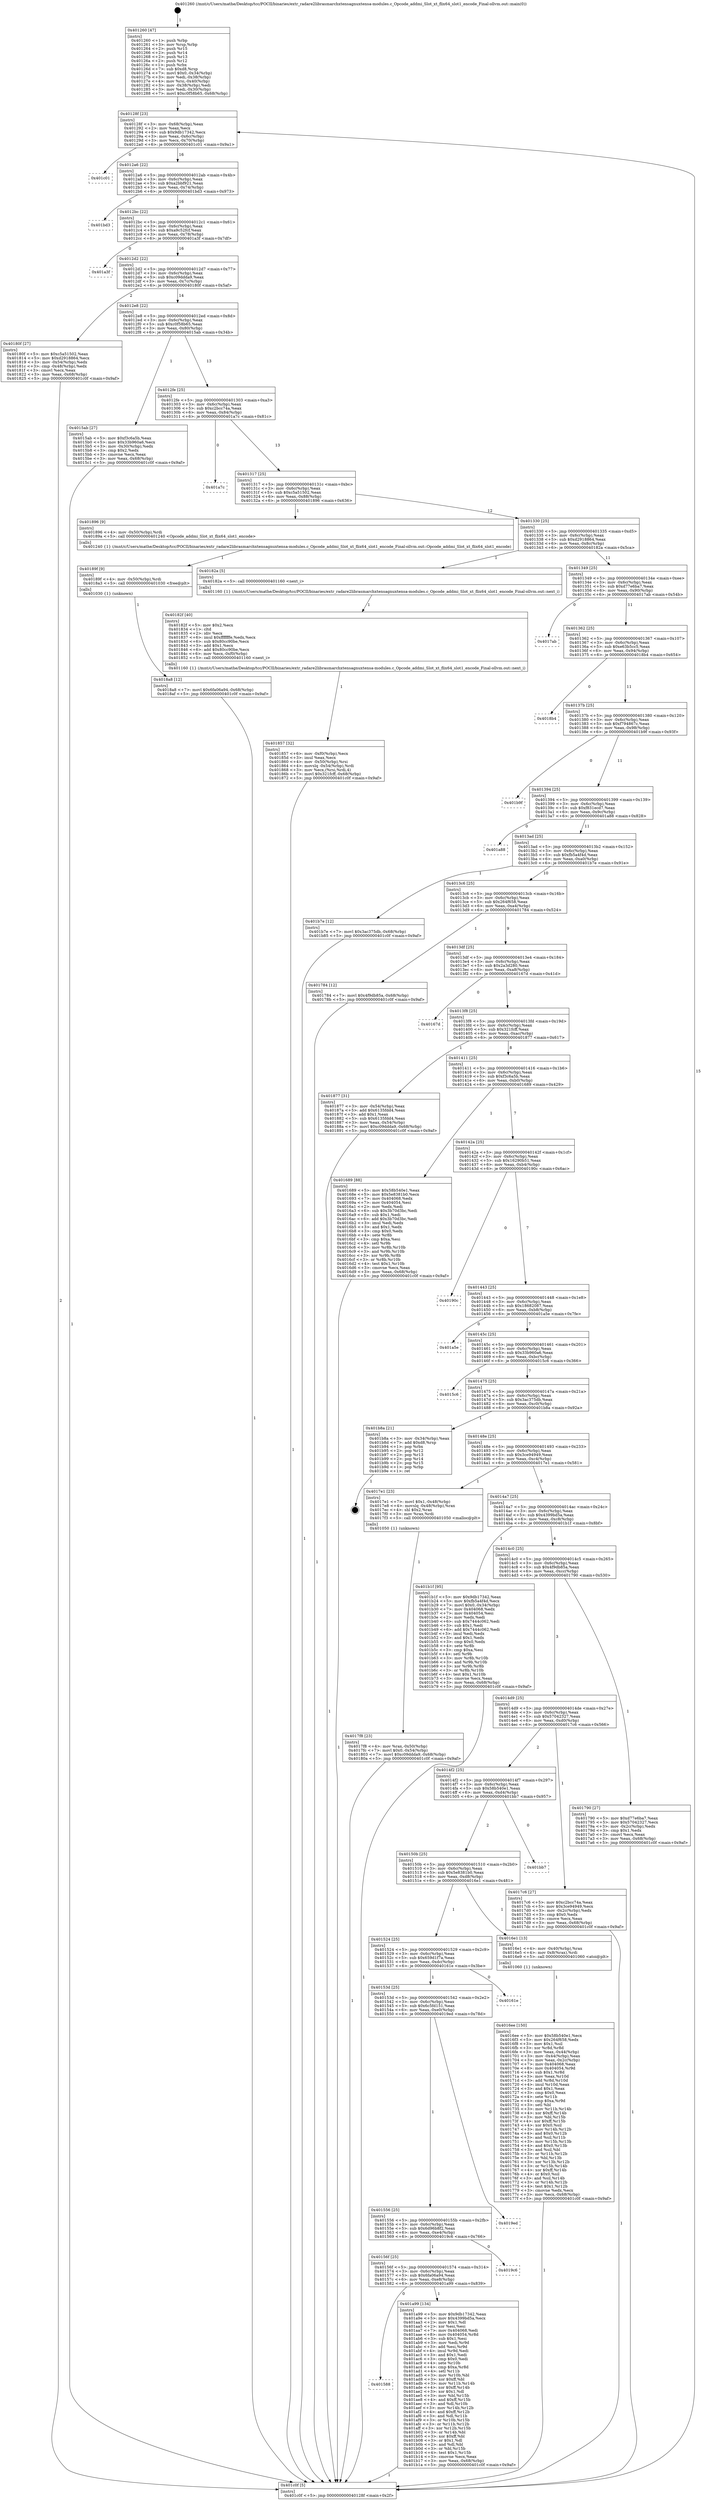 digraph "0x401260" {
  label = "0x401260 (/mnt/c/Users/mathe/Desktop/tcc/POCII/binaries/extr_radare2librasmarchxtensagnuxtensa-modules.c_Opcode_addmi_Slot_xt_flix64_slot1_encode_Final-ollvm.out::main(0))"
  labelloc = "t"
  node[shape=record]

  Entry [label="",width=0.3,height=0.3,shape=circle,fillcolor=black,style=filled]
  "0x40128f" [label="{
     0x40128f [23]\l
     | [instrs]\l
     &nbsp;&nbsp;0x40128f \<+3\>: mov -0x68(%rbp),%eax\l
     &nbsp;&nbsp;0x401292 \<+2\>: mov %eax,%ecx\l
     &nbsp;&nbsp;0x401294 \<+6\>: sub $0x9db17342,%ecx\l
     &nbsp;&nbsp;0x40129a \<+3\>: mov %eax,-0x6c(%rbp)\l
     &nbsp;&nbsp;0x40129d \<+3\>: mov %ecx,-0x70(%rbp)\l
     &nbsp;&nbsp;0x4012a0 \<+6\>: je 0000000000401c01 \<main+0x9a1\>\l
  }"]
  "0x401c01" [label="{
     0x401c01\l
  }", style=dashed]
  "0x4012a6" [label="{
     0x4012a6 [22]\l
     | [instrs]\l
     &nbsp;&nbsp;0x4012a6 \<+5\>: jmp 00000000004012ab \<main+0x4b\>\l
     &nbsp;&nbsp;0x4012ab \<+3\>: mov -0x6c(%rbp),%eax\l
     &nbsp;&nbsp;0x4012ae \<+5\>: sub $0xa2bbf921,%eax\l
     &nbsp;&nbsp;0x4012b3 \<+3\>: mov %eax,-0x74(%rbp)\l
     &nbsp;&nbsp;0x4012b6 \<+6\>: je 0000000000401bd3 \<main+0x973\>\l
  }"]
  Exit [label="",width=0.3,height=0.3,shape=circle,fillcolor=black,style=filled,peripheries=2]
  "0x401bd3" [label="{
     0x401bd3\l
  }", style=dashed]
  "0x4012bc" [label="{
     0x4012bc [22]\l
     | [instrs]\l
     &nbsp;&nbsp;0x4012bc \<+5\>: jmp 00000000004012c1 \<main+0x61\>\l
     &nbsp;&nbsp;0x4012c1 \<+3\>: mov -0x6c(%rbp),%eax\l
     &nbsp;&nbsp;0x4012c4 \<+5\>: sub $0xa9c52fcf,%eax\l
     &nbsp;&nbsp;0x4012c9 \<+3\>: mov %eax,-0x78(%rbp)\l
     &nbsp;&nbsp;0x4012cc \<+6\>: je 0000000000401a3f \<main+0x7df\>\l
  }"]
  "0x401588" [label="{
     0x401588\l
  }", style=dashed]
  "0x401a3f" [label="{
     0x401a3f\l
  }", style=dashed]
  "0x4012d2" [label="{
     0x4012d2 [22]\l
     | [instrs]\l
     &nbsp;&nbsp;0x4012d2 \<+5\>: jmp 00000000004012d7 \<main+0x77\>\l
     &nbsp;&nbsp;0x4012d7 \<+3\>: mov -0x6c(%rbp),%eax\l
     &nbsp;&nbsp;0x4012da \<+5\>: sub $0xc09ddda9,%eax\l
     &nbsp;&nbsp;0x4012df \<+3\>: mov %eax,-0x7c(%rbp)\l
     &nbsp;&nbsp;0x4012e2 \<+6\>: je 000000000040180f \<main+0x5af\>\l
  }"]
  "0x401a99" [label="{
     0x401a99 [134]\l
     | [instrs]\l
     &nbsp;&nbsp;0x401a99 \<+5\>: mov $0x9db17342,%eax\l
     &nbsp;&nbsp;0x401a9e \<+5\>: mov $0x4399bd5a,%ecx\l
     &nbsp;&nbsp;0x401aa3 \<+2\>: mov $0x1,%dl\l
     &nbsp;&nbsp;0x401aa5 \<+2\>: xor %esi,%esi\l
     &nbsp;&nbsp;0x401aa7 \<+7\>: mov 0x404068,%edi\l
     &nbsp;&nbsp;0x401aae \<+8\>: mov 0x404054,%r8d\l
     &nbsp;&nbsp;0x401ab6 \<+3\>: sub $0x1,%esi\l
     &nbsp;&nbsp;0x401ab9 \<+3\>: mov %edi,%r9d\l
     &nbsp;&nbsp;0x401abc \<+3\>: add %esi,%r9d\l
     &nbsp;&nbsp;0x401abf \<+4\>: imul %r9d,%edi\l
     &nbsp;&nbsp;0x401ac3 \<+3\>: and $0x1,%edi\l
     &nbsp;&nbsp;0x401ac6 \<+3\>: cmp $0x0,%edi\l
     &nbsp;&nbsp;0x401ac9 \<+4\>: sete %r10b\l
     &nbsp;&nbsp;0x401acd \<+4\>: cmp $0xa,%r8d\l
     &nbsp;&nbsp;0x401ad1 \<+4\>: setl %r11b\l
     &nbsp;&nbsp;0x401ad5 \<+3\>: mov %r10b,%bl\l
     &nbsp;&nbsp;0x401ad8 \<+3\>: xor $0xff,%bl\l
     &nbsp;&nbsp;0x401adb \<+3\>: mov %r11b,%r14b\l
     &nbsp;&nbsp;0x401ade \<+4\>: xor $0xff,%r14b\l
     &nbsp;&nbsp;0x401ae2 \<+3\>: xor $0x1,%dl\l
     &nbsp;&nbsp;0x401ae5 \<+3\>: mov %bl,%r15b\l
     &nbsp;&nbsp;0x401ae8 \<+4\>: and $0xff,%r15b\l
     &nbsp;&nbsp;0x401aec \<+3\>: and %dl,%r10b\l
     &nbsp;&nbsp;0x401aef \<+3\>: mov %r14b,%r12b\l
     &nbsp;&nbsp;0x401af2 \<+4\>: and $0xff,%r12b\l
     &nbsp;&nbsp;0x401af6 \<+3\>: and %dl,%r11b\l
     &nbsp;&nbsp;0x401af9 \<+3\>: or %r10b,%r15b\l
     &nbsp;&nbsp;0x401afc \<+3\>: or %r11b,%r12b\l
     &nbsp;&nbsp;0x401aff \<+3\>: xor %r12b,%r15b\l
     &nbsp;&nbsp;0x401b02 \<+3\>: or %r14b,%bl\l
     &nbsp;&nbsp;0x401b05 \<+3\>: xor $0xff,%bl\l
     &nbsp;&nbsp;0x401b08 \<+3\>: or $0x1,%dl\l
     &nbsp;&nbsp;0x401b0b \<+2\>: and %dl,%bl\l
     &nbsp;&nbsp;0x401b0d \<+3\>: or %bl,%r15b\l
     &nbsp;&nbsp;0x401b10 \<+4\>: test $0x1,%r15b\l
     &nbsp;&nbsp;0x401b14 \<+3\>: cmovne %ecx,%eax\l
     &nbsp;&nbsp;0x401b17 \<+3\>: mov %eax,-0x68(%rbp)\l
     &nbsp;&nbsp;0x401b1a \<+5\>: jmp 0000000000401c0f \<main+0x9af\>\l
  }"]
  "0x40180f" [label="{
     0x40180f [27]\l
     | [instrs]\l
     &nbsp;&nbsp;0x40180f \<+5\>: mov $0xc5a51502,%eax\l
     &nbsp;&nbsp;0x401814 \<+5\>: mov $0xd2918864,%ecx\l
     &nbsp;&nbsp;0x401819 \<+3\>: mov -0x54(%rbp),%edx\l
     &nbsp;&nbsp;0x40181c \<+3\>: cmp -0x48(%rbp),%edx\l
     &nbsp;&nbsp;0x40181f \<+3\>: cmovl %ecx,%eax\l
     &nbsp;&nbsp;0x401822 \<+3\>: mov %eax,-0x68(%rbp)\l
     &nbsp;&nbsp;0x401825 \<+5\>: jmp 0000000000401c0f \<main+0x9af\>\l
  }"]
  "0x4012e8" [label="{
     0x4012e8 [22]\l
     | [instrs]\l
     &nbsp;&nbsp;0x4012e8 \<+5\>: jmp 00000000004012ed \<main+0x8d\>\l
     &nbsp;&nbsp;0x4012ed \<+3\>: mov -0x6c(%rbp),%eax\l
     &nbsp;&nbsp;0x4012f0 \<+5\>: sub $0xc0f58b65,%eax\l
     &nbsp;&nbsp;0x4012f5 \<+3\>: mov %eax,-0x80(%rbp)\l
     &nbsp;&nbsp;0x4012f8 \<+6\>: je 00000000004015ab \<main+0x34b\>\l
  }"]
  "0x40156f" [label="{
     0x40156f [25]\l
     | [instrs]\l
     &nbsp;&nbsp;0x40156f \<+5\>: jmp 0000000000401574 \<main+0x314\>\l
     &nbsp;&nbsp;0x401574 \<+3\>: mov -0x6c(%rbp),%eax\l
     &nbsp;&nbsp;0x401577 \<+5\>: sub $0x6fa06a94,%eax\l
     &nbsp;&nbsp;0x40157c \<+6\>: mov %eax,-0xe8(%rbp)\l
     &nbsp;&nbsp;0x401582 \<+6\>: je 0000000000401a99 \<main+0x839\>\l
  }"]
  "0x4015ab" [label="{
     0x4015ab [27]\l
     | [instrs]\l
     &nbsp;&nbsp;0x4015ab \<+5\>: mov $0xf3c6a5b,%eax\l
     &nbsp;&nbsp;0x4015b0 \<+5\>: mov $0x33b960a6,%ecx\l
     &nbsp;&nbsp;0x4015b5 \<+3\>: mov -0x30(%rbp),%edx\l
     &nbsp;&nbsp;0x4015b8 \<+3\>: cmp $0x2,%edx\l
     &nbsp;&nbsp;0x4015bb \<+3\>: cmovne %ecx,%eax\l
     &nbsp;&nbsp;0x4015be \<+3\>: mov %eax,-0x68(%rbp)\l
     &nbsp;&nbsp;0x4015c1 \<+5\>: jmp 0000000000401c0f \<main+0x9af\>\l
  }"]
  "0x4012fe" [label="{
     0x4012fe [25]\l
     | [instrs]\l
     &nbsp;&nbsp;0x4012fe \<+5\>: jmp 0000000000401303 \<main+0xa3\>\l
     &nbsp;&nbsp;0x401303 \<+3\>: mov -0x6c(%rbp),%eax\l
     &nbsp;&nbsp;0x401306 \<+5\>: sub $0xc2bcc74a,%eax\l
     &nbsp;&nbsp;0x40130b \<+6\>: mov %eax,-0x84(%rbp)\l
     &nbsp;&nbsp;0x401311 \<+6\>: je 0000000000401a7c \<main+0x81c\>\l
  }"]
  "0x401c0f" [label="{
     0x401c0f [5]\l
     | [instrs]\l
     &nbsp;&nbsp;0x401c0f \<+5\>: jmp 000000000040128f \<main+0x2f\>\l
  }"]
  "0x401260" [label="{
     0x401260 [47]\l
     | [instrs]\l
     &nbsp;&nbsp;0x401260 \<+1\>: push %rbp\l
     &nbsp;&nbsp;0x401261 \<+3\>: mov %rsp,%rbp\l
     &nbsp;&nbsp;0x401264 \<+2\>: push %r15\l
     &nbsp;&nbsp;0x401266 \<+2\>: push %r14\l
     &nbsp;&nbsp;0x401268 \<+2\>: push %r13\l
     &nbsp;&nbsp;0x40126a \<+2\>: push %r12\l
     &nbsp;&nbsp;0x40126c \<+1\>: push %rbx\l
     &nbsp;&nbsp;0x40126d \<+7\>: sub $0xd8,%rsp\l
     &nbsp;&nbsp;0x401274 \<+7\>: movl $0x0,-0x34(%rbp)\l
     &nbsp;&nbsp;0x40127b \<+3\>: mov %edi,-0x38(%rbp)\l
     &nbsp;&nbsp;0x40127e \<+4\>: mov %rsi,-0x40(%rbp)\l
     &nbsp;&nbsp;0x401282 \<+3\>: mov -0x38(%rbp),%edi\l
     &nbsp;&nbsp;0x401285 \<+3\>: mov %edi,-0x30(%rbp)\l
     &nbsp;&nbsp;0x401288 \<+7\>: movl $0xc0f58b65,-0x68(%rbp)\l
  }"]
  "0x4019c6" [label="{
     0x4019c6\l
  }", style=dashed]
  "0x401a7c" [label="{
     0x401a7c\l
  }", style=dashed]
  "0x401317" [label="{
     0x401317 [25]\l
     | [instrs]\l
     &nbsp;&nbsp;0x401317 \<+5\>: jmp 000000000040131c \<main+0xbc\>\l
     &nbsp;&nbsp;0x40131c \<+3\>: mov -0x6c(%rbp),%eax\l
     &nbsp;&nbsp;0x40131f \<+5\>: sub $0xc5a51502,%eax\l
     &nbsp;&nbsp;0x401324 \<+6\>: mov %eax,-0x88(%rbp)\l
     &nbsp;&nbsp;0x40132a \<+6\>: je 0000000000401896 \<main+0x636\>\l
  }"]
  "0x401556" [label="{
     0x401556 [25]\l
     | [instrs]\l
     &nbsp;&nbsp;0x401556 \<+5\>: jmp 000000000040155b \<main+0x2fb\>\l
     &nbsp;&nbsp;0x40155b \<+3\>: mov -0x6c(%rbp),%eax\l
     &nbsp;&nbsp;0x40155e \<+5\>: sub $0x6d96b8f2,%eax\l
     &nbsp;&nbsp;0x401563 \<+6\>: mov %eax,-0xe4(%rbp)\l
     &nbsp;&nbsp;0x401569 \<+6\>: je 00000000004019c6 \<main+0x766\>\l
  }"]
  "0x401896" [label="{
     0x401896 [9]\l
     | [instrs]\l
     &nbsp;&nbsp;0x401896 \<+4\>: mov -0x50(%rbp),%rdi\l
     &nbsp;&nbsp;0x40189a \<+5\>: call 0000000000401240 \<Opcode_addmi_Slot_xt_flix64_slot1_encode\>\l
     | [calls]\l
     &nbsp;&nbsp;0x401240 \{1\} (/mnt/c/Users/mathe/Desktop/tcc/POCII/binaries/extr_radare2librasmarchxtensagnuxtensa-modules.c_Opcode_addmi_Slot_xt_flix64_slot1_encode_Final-ollvm.out::Opcode_addmi_Slot_xt_flix64_slot1_encode)\l
  }"]
  "0x401330" [label="{
     0x401330 [25]\l
     | [instrs]\l
     &nbsp;&nbsp;0x401330 \<+5\>: jmp 0000000000401335 \<main+0xd5\>\l
     &nbsp;&nbsp;0x401335 \<+3\>: mov -0x6c(%rbp),%eax\l
     &nbsp;&nbsp;0x401338 \<+5\>: sub $0xd2918864,%eax\l
     &nbsp;&nbsp;0x40133d \<+6\>: mov %eax,-0x8c(%rbp)\l
     &nbsp;&nbsp;0x401343 \<+6\>: je 000000000040182a \<main+0x5ca\>\l
  }"]
  "0x4019ed" [label="{
     0x4019ed\l
  }", style=dashed]
  "0x40182a" [label="{
     0x40182a [5]\l
     | [instrs]\l
     &nbsp;&nbsp;0x40182a \<+5\>: call 0000000000401160 \<next_i\>\l
     | [calls]\l
     &nbsp;&nbsp;0x401160 \{1\} (/mnt/c/Users/mathe/Desktop/tcc/POCII/binaries/extr_radare2librasmarchxtensagnuxtensa-modules.c_Opcode_addmi_Slot_xt_flix64_slot1_encode_Final-ollvm.out::next_i)\l
  }"]
  "0x401349" [label="{
     0x401349 [25]\l
     | [instrs]\l
     &nbsp;&nbsp;0x401349 \<+5\>: jmp 000000000040134e \<main+0xee\>\l
     &nbsp;&nbsp;0x40134e \<+3\>: mov -0x6c(%rbp),%eax\l
     &nbsp;&nbsp;0x401351 \<+5\>: sub $0xd77e6ba7,%eax\l
     &nbsp;&nbsp;0x401356 \<+6\>: mov %eax,-0x90(%rbp)\l
     &nbsp;&nbsp;0x40135c \<+6\>: je 00000000004017ab \<main+0x54b\>\l
  }"]
  "0x40153d" [label="{
     0x40153d [25]\l
     | [instrs]\l
     &nbsp;&nbsp;0x40153d \<+5\>: jmp 0000000000401542 \<main+0x2e2\>\l
     &nbsp;&nbsp;0x401542 \<+3\>: mov -0x6c(%rbp),%eax\l
     &nbsp;&nbsp;0x401545 \<+5\>: sub $0x6c5fd151,%eax\l
     &nbsp;&nbsp;0x40154a \<+6\>: mov %eax,-0xe0(%rbp)\l
     &nbsp;&nbsp;0x401550 \<+6\>: je 00000000004019ed \<main+0x78d\>\l
  }"]
  "0x4017ab" [label="{
     0x4017ab\l
  }", style=dashed]
  "0x401362" [label="{
     0x401362 [25]\l
     | [instrs]\l
     &nbsp;&nbsp;0x401362 \<+5\>: jmp 0000000000401367 \<main+0x107\>\l
     &nbsp;&nbsp;0x401367 \<+3\>: mov -0x6c(%rbp),%eax\l
     &nbsp;&nbsp;0x40136a \<+5\>: sub $0xe63b5cc5,%eax\l
     &nbsp;&nbsp;0x40136f \<+6\>: mov %eax,-0x94(%rbp)\l
     &nbsp;&nbsp;0x401375 \<+6\>: je 00000000004018b4 \<main+0x654\>\l
  }"]
  "0x40161e" [label="{
     0x40161e\l
  }", style=dashed]
  "0x4018b4" [label="{
     0x4018b4\l
  }", style=dashed]
  "0x40137b" [label="{
     0x40137b [25]\l
     | [instrs]\l
     &nbsp;&nbsp;0x40137b \<+5\>: jmp 0000000000401380 \<main+0x120\>\l
     &nbsp;&nbsp;0x401380 \<+3\>: mov -0x6c(%rbp),%eax\l
     &nbsp;&nbsp;0x401383 \<+5\>: sub $0xf794867c,%eax\l
     &nbsp;&nbsp;0x401388 \<+6\>: mov %eax,-0x98(%rbp)\l
     &nbsp;&nbsp;0x40138e \<+6\>: je 0000000000401b9f \<main+0x93f\>\l
  }"]
  "0x4018a8" [label="{
     0x4018a8 [12]\l
     | [instrs]\l
     &nbsp;&nbsp;0x4018a8 \<+7\>: movl $0x6fa06a94,-0x68(%rbp)\l
     &nbsp;&nbsp;0x4018af \<+5\>: jmp 0000000000401c0f \<main+0x9af\>\l
  }"]
  "0x401b9f" [label="{
     0x401b9f\l
  }", style=dashed]
  "0x401394" [label="{
     0x401394 [25]\l
     | [instrs]\l
     &nbsp;&nbsp;0x401394 \<+5\>: jmp 0000000000401399 \<main+0x139\>\l
     &nbsp;&nbsp;0x401399 \<+3\>: mov -0x6c(%rbp),%eax\l
     &nbsp;&nbsp;0x40139c \<+5\>: sub $0xf831ecd7,%eax\l
     &nbsp;&nbsp;0x4013a1 \<+6\>: mov %eax,-0x9c(%rbp)\l
     &nbsp;&nbsp;0x4013a7 \<+6\>: je 0000000000401a88 \<main+0x828\>\l
  }"]
  "0x40189f" [label="{
     0x40189f [9]\l
     | [instrs]\l
     &nbsp;&nbsp;0x40189f \<+4\>: mov -0x50(%rbp),%rdi\l
     &nbsp;&nbsp;0x4018a3 \<+5\>: call 0000000000401030 \<free@plt\>\l
     | [calls]\l
     &nbsp;&nbsp;0x401030 \{1\} (unknown)\l
  }"]
  "0x401a88" [label="{
     0x401a88\l
  }", style=dashed]
  "0x4013ad" [label="{
     0x4013ad [25]\l
     | [instrs]\l
     &nbsp;&nbsp;0x4013ad \<+5\>: jmp 00000000004013b2 \<main+0x152\>\l
     &nbsp;&nbsp;0x4013b2 \<+3\>: mov -0x6c(%rbp),%eax\l
     &nbsp;&nbsp;0x4013b5 \<+5\>: sub $0xfb5a4f4d,%eax\l
     &nbsp;&nbsp;0x4013ba \<+6\>: mov %eax,-0xa0(%rbp)\l
     &nbsp;&nbsp;0x4013c0 \<+6\>: je 0000000000401b7e \<main+0x91e\>\l
  }"]
  "0x401857" [label="{
     0x401857 [32]\l
     | [instrs]\l
     &nbsp;&nbsp;0x401857 \<+6\>: mov -0xf0(%rbp),%ecx\l
     &nbsp;&nbsp;0x40185d \<+3\>: imul %eax,%ecx\l
     &nbsp;&nbsp;0x401860 \<+4\>: mov -0x50(%rbp),%rsi\l
     &nbsp;&nbsp;0x401864 \<+4\>: movslq -0x54(%rbp),%rdi\l
     &nbsp;&nbsp;0x401868 \<+3\>: mov %ecx,(%rsi,%rdi,4)\l
     &nbsp;&nbsp;0x40186b \<+7\>: movl $0x321fcff,-0x68(%rbp)\l
     &nbsp;&nbsp;0x401872 \<+5\>: jmp 0000000000401c0f \<main+0x9af\>\l
  }"]
  "0x401b7e" [label="{
     0x401b7e [12]\l
     | [instrs]\l
     &nbsp;&nbsp;0x401b7e \<+7\>: movl $0x3ac375db,-0x68(%rbp)\l
     &nbsp;&nbsp;0x401b85 \<+5\>: jmp 0000000000401c0f \<main+0x9af\>\l
  }"]
  "0x4013c6" [label="{
     0x4013c6 [25]\l
     | [instrs]\l
     &nbsp;&nbsp;0x4013c6 \<+5\>: jmp 00000000004013cb \<main+0x16b\>\l
     &nbsp;&nbsp;0x4013cb \<+3\>: mov -0x6c(%rbp),%eax\l
     &nbsp;&nbsp;0x4013ce \<+5\>: sub $0x264f658,%eax\l
     &nbsp;&nbsp;0x4013d3 \<+6\>: mov %eax,-0xa4(%rbp)\l
     &nbsp;&nbsp;0x4013d9 \<+6\>: je 0000000000401784 \<main+0x524\>\l
  }"]
  "0x40182f" [label="{
     0x40182f [40]\l
     | [instrs]\l
     &nbsp;&nbsp;0x40182f \<+5\>: mov $0x2,%ecx\l
     &nbsp;&nbsp;0x401834 \<+1\>: cltd\l
     &nbsp;&nbsp;0x401835 \<+2\>: idiv %ecx\l
     &nbsp;&nbsp;0x401837 \<+6\>: imul $0xfffffffe,%edx,%ecx\l
     &nbsp;&nbsp;0x40183d \<+6\>: sub $0x80cc90be,%ecx\l
     &nbsp;&nbsp;0x401843 \<+3\>: add $0x1,%ecx\l
     &nbsp;&nbsp;0x401846 \<+6\>: add $0x80cc90be,%ecx\l
     &nbsp;&nbsp;0x40184c \<+6\>: mov %ecx,-0xf0(%rbp)\l
     &nbsp;&nbsp;0x401852 \<+5\>: call 0000000000401160 \<next_i\>\l
     | [calls]\l
     &nbsp;&nbsp;0x401160 \{1\} (/mnt/c/Users/mathe/Desktop/tcc/POCII/binaries/extr_radare2librasmarchxtensagnuxtensa-modules.c_Opcode_addmi_Slot_xt_flix64_slot1_encode_Final-ollvm.out::next_i)\l
  }"]
  "0x401784" [label="{
     0x401784 [12]\l
     | [instrs]\l
     &nbsp;&nbsp;0x401784 \<+7\>: movl $0x4f9db85a,-0x68(%rbp)\l
     &nbsp;&nbsp;0x40178b \<+5\>: jmp 0000000000401c0f \<main+0x9af\>\l
  }"]
  "0x4013df" [label="{
     0x4013df [25]\l
     | [instrs]\l
     &nbsp;&nbsp;0x4013df \<+5\>: jmp 00000000004013e4 \<main+0x184\>\l
     &nbsp;&nbsp;0x4013e4 \<+3\>: mov -0x6c(%rbp),%eax\l
     &nbsp;&nbsp;0x4013e7 \<+5\>: sub $0x2a3d280,%eax\l
     &nbsp;&nbsp;0x4013ec \<+6\>: mov %eax,-0xa8(%rbp)\l
     &nbsp;&nbsp;0x4013f2 \<+6\>: je 000000000040167d \<main+0x41d\>\l
  }"]
  "0x4017f8" [label="{
     0x4017f8 [23]\l
     | [instrs]\l
     &nbsp;&nbsp;0x4017f8 \<+4\>: mov %rax,-0x50(%rbp)\l
     &nbsp;&nbsp;0x4017fc \<+7\>: movl $0x0,-0x54(%rbp)\l
     &nbsp;&nbsp;0x401803 \<+7\>: movl $0xc09ddda9,-0x68(%rbp)\l
     &nbsp;&nbsp;0x40180a \<+5\>: jmp 0000000000401c0f \<main+0x9af\>\l
  }"]
  "0x40167d" [label="{
     0x40167d\l
  }", style=dashed]
  "0x4013f8" [label="{
     0x4013f8 [25]\l
     | [instrs]\l
     &nbsp;&nbsp;0x4013f8 \<+5\>: jmp 00000000004013fd \<main+0x19d\>\l
     &nbsp;&nbsp;0x4013fd \<+3\>: mov -0x6c(%rbp),%eax\l
     &nbsp;&nbsp;0x401400 \<+5\>: sub $0x321fcff,%eax\l
     &nbsp;&nbsp;0x401405 \<+6\>: mov %eax,-0xac(%rbp)\l
     &nbsp;&nbsp;0x40140b \<+6\>: je 0000000000401877 \<main+0x617\>\l
  }"]
  "0x4016ee" [label="{
     0x4016ee [150]\l
     | [instrs]\l
     &nbsp;&nbsp;0x4016ee \<+5\>: mov $0x58b540e1,%ecx\l
     &nbsp;&nbsp;0x4016f3 \<+5\>: mov $0x264f658,%edx\l
     &nbsp;&nbsp;0x4016f8 \<+3\>: mov $0x1,%sil\l
     &nbsp;&nbsp;0x4016fb \<+3\>: xor %r8d,%r8d\l
     &nbsp;&nbsp;0x4016fe \<+3\>: mov %eax,-0x44(%rbp)\l
     &nbsp;&nbsp;0x401701 \<+3\>: mov -0x44(%rbp),%eax\l
     &nbsp;&nbsp;0x401704 \<+3\>: mov %eax,-0x2c(%rbp)\l
     &nbsp;&nbsp;0x401707 \<+7\>: mov 0x404068,%eax\l
     &nbsp;&nbsp;0x40170e \<+8\>: mov 0x404054,%r9d\l
     &nbsp;&nbsp;0x401716 \<+4\>: sub $0x1,%r8d\l
     &nbsp;&nbsp;0x40171a \<+3\>: mov %eax,%r10d\l
     &nbsp;&nbsp;0x40171d \<+3\>: add %r8d,%r10d\l
     &nbsp;&nbsp;0x401720 \<+4\>: imul %r10d,%eax\l
     &nbsp;&nbsp;0x401724 \<+3\>: and $0x1,%eax\l
     &nbsp;&nbsp;0x401727 \<+3\>: cmp $0x0,%eax\l
     &nbsp;&nbsp;0x40172a \<+4\>: sete %r11b\l
     &nbsp;&nbsp;0x40172e \<+4\>: cmp $0xa,%r9d\l
     &nbsp;&nbsp;0x401732 \<+3\>: setl %bl\l
     &nbsp;&nbsp;0x401735 \<+3\>: mov %r11b,%r14b\l
     &nbsp;&nbsp;0x401738 \<+4\>: xor $0xff,%r14b\l
     &nbsp;&nbsp;0x40173c \<+3\>: mov %bl,%r15b\l
     &nbsp;&nbsp;0x40173f \<+4\>: xor $0xff,%r15b\l
     &nbsp;&nbsp;0x401743 \<+4\>: xor $0x0,%sil\l
     &nbsp;&nbsp;0x401747 \<+3\>: mov %r14b,%r12b\l
     &nbsp;&nbsp;0x40174a \<+4\>: and $0x0,%r12b\l
     &nbsp;&nbsp;0x40174e \<+3\>: and %sil,%r11b\l
     &nbsp;&nbsp;0x401751 \<+3\>: mov %r15b,%r13b\l
     &nbsp;&nbsp;0x401754 \<+4\>: and $0x0,%r13b\l
     &nbsp;&nbsp;0x401758 \<+3\>: and %sil,%bl\l
     &nbsp;&nbsp;0x40175b \<+3\>: or %r11b,%r12b\l
     &nbsp;&nbsp;0x40175e \<+3\>: or %bl,%r13b\l
     &nbsp;&nbsp;0x401761 \<+3\>: xor %r13b,%r12b\l
     &nbsp;&nbsp;0x401764 \<+3\>: or %r15b,%r14b\l
     &nbsp;&nbsp;0x401767 \<+4\>: xor $0xff,%r14b\l
     &nbsp;&nbsp;0x40176b \<+4\>: or $0x0,%sil\l
     &nbsp;&nbsp;0x40176f \<+3\>: and %sil,%r14b\l
     &nbsp;&nbsp;0x401772 \<+3\>: or %r14b,%r12b\l
     &nbsp;&nbsp;0x401775 \<+4\>: test $0x1,%r12b\l
     &nbsp;&nbsp;0x401779 \<+3\>: cmovne %edx,%ecx\l
     &nbsp;&nbsp;0x40177c \<+3\>: mov %ecx,-0x68(%rbp)\l
     &nbsp;&nbsp;0x40177f \<+5\>: jmp 0000000000401c0f \<main+0x9af\>\l
  }"]
  "0x401877" [label="{
     0x401877 [31]\l
     | [instrs]\l
     &nbsp;&nbsp;0x401877 \<+3\>: mov -0x54(%rbp),%eax\l
     &nbsp;&nbsp;0x40187a \<+5\>: add $0x6135fdd4,%eax\l
     &nbsp;&nbsp;0x40187f \<+3\>: add $0x1,%eax\l
     &nbsp;&nbsp;0x401882 \<+5\>: sub $0x6135fdd4,%eax\l
     &nbsp;&nbsp;0x401887 \<+3\>: mov %eax,-0x54(%rbp)\l
     &nbsp;&nbsp;0x40188a \<+7\>: movl $0xc09ddda9,-0x68(%rbp)\l
     &nbsp;&nbsp;0x401891 \<+5\>: jmp 0000000000401c0f \<main+0x9af\>\l
  }"]
  "0x401411" [label="{
     0x401411 [25]\l
     | [instrs]\l
     &nbsp;&nbsp;0x401411 \<+5\>: jmp 0000000000401416 \<main+0x1b6\>\l
     &nbsp;&nbsp;0x401416 \<+3\>: mov -0x6c(%rbp),%eax\l
     &nbsp;&nbsp;0x401419 \<+5\>: sub $0xf3c6a5b,%eax\l
     &nbsp;&nbsp;0x40141e \<+6\>: mov %eax,-0xb0(%rbp)\l
     &nbsp;&nbsp;0x401424 \<+6\>: je 0000000000401689 \<main+0x429\>\l
  }"]
  "0x401524" [label="{
     0x401524 [25]\l
     | [instrs]\l
     &nbsp;&nbsp;0x401524 \<+5\>: jmp 0000000000401529 \<main+0x2c9\>\l
     &nbsp;&nbsp;0x401529 \<+3\>: mov -0x6c(%rbp),%eax\l
     &nbsp;&nbsp;0x40152c \<+5\>: sub $0x659d1f7a,%eax\l
     &nbsp;&nbsp;0x401531 \<+6\>: mov %eax,-0xdc(%rbp)\l
     &nbsp;&nbsp;0x401537 \<+6\>: je 000000000040161e \<main+0x3be\>\l
  }"]
  "0x401689" [label="{
     0x401689 [88]\l
     | [instrs]\l
     &nbsp;&nbsp;0x401689 \<+5\>: mov $0x58b540e1,%eax\l
     &nbsp;&nbsp;0x40168e \<+5\>: mov $0x5e8381b0,%ecx\l
     &nbsp;&nbsp;0x401693 \<+7\>: mov 0x404068,%edx\l
     &nbsp;&nbsp;0x40169a \<+7\>: mov 0x404054,%esi\l
     &nbsp;&nbsp;0x4016a1 \<+2\>: mov %edx,%edi\l
     &nbsp;&nbsp;0x4016a3 \<+6\>: sub $0x3b70d3bc,%edi\l
     &nbsp;&nbsp;0x4016a9 \<+3\>: sub $0x1,%edi\l
     &nbsp;&nbsp;0x4016ac \<+6\>: add $0x3b70d3bc,%edi\l
     &nbsp;&nbsp;0x4016b2 \<+3\>: imul %edi,%edx\l
     &nbsp;&nbsp;0x4016b5 \<+3\>: and $0x1,%edx\l
     &nbsp;&nbsp;0x4016b8 \<+3\>: cmp $0x0,%edx\l
     &nbsp;&nbsp;0x4016bb \<+4\>: sete %r8b\l
     &nbsp;&nbsp;0x4016bf \<+3\>: cmp $0xa,%esi\l
     &nbsp;&nbsp;0x4016c2 \<+4\>: setl %r9b\l
     &nbsp;&nbsp;0x4016c6 \<+3\>: mov %r8b,%r10b\l
     &nbsp;&nbsp;0x4016c9 \<+3\>: and %r9b,%r10b\l
     &nbsp;&nbsp;0x4016cc \<+3\>: xor %r9b,%r8b\l
     &nbsp;&nbsp;0x4016cf \<+3\>: or %r8b,%r10b\l
     &nbsp;&nbsp;0x4016d2 \<+4\>: test $0x1,%r10b\l
     &nbsp;&nbsp;0x4016d6 \<+3\>: cmovne %ecx,%eax\l
     &nbsp;&nbsp;0x4016d9 \<+3\>: mov %eax,-0x68(%rbp)\l
     &nbsp;&nbsp;0x4016dc \<+5\>: jmp 0000000000401c0f \<main+0x9af\>\l
  }"]
  "0x40142a" [label="{
     0x40142a [25]\l
     | [instrs]\l
     &nbsp;&nbsp;0x40142a \<+5\>: jmp 000000000040142f \<main+0x1cf\>\l
     &nbsp;&nbsp;0x40142f \<+3\>: mov -0x6c(%rbp),%eax\l
     &nbsp;&nbsp;0x401432 \<+5\>: sub $0x16290b51,%eax\l
     &nbsp;&nbsp;0x401437 \<+6\>: mov %eax,-0xb4(%rbp)\l
     &nbsp;&nbsp;0x40143d \<+6\>: je 000000000040190c \<main+0x6ac\>\l
  }"]
  "0x4016e1" [label="{
     0x4016e1 [13]\l
     | [instrs]\l
     &nbsp;&nbsp;0x4016e1 \<+4\>: mov -0x40(%rbp),%rax\l
     &nbsp;&nbsp;0x4016e5 \<+4\>: mov 0x8(%rax),%rdi\l
     &nbsp;&nbsp;0x4016e9 \<+5\>: call 0000000000401060 \<atoi@plt\>\l
     | [calls]\l
     &nbsp;&nbsp;0x401060 \{1\} (unknown)\l
  }"]
  "0x40190c" [label="{
     0x40190c\l
  }", style=dashed]
  "0x401443" [label="{
     0x401443 [25]\l
     | [instrs]\l
     &nbsp;&nbsp;0x401443 \<+5\>: jmp 0000000000401448 \<main+0x1e8\>\l
     &nbsp;&nbsp;0x401448 \<+3\>: mov -0x6c(%rbp),%eax\l
     &nbsp;&nbsp;0x40144b \<+5\>: sub $0x18682087,%eax\l
     &nbsp;&nbsp;0x401450 \<+6\>: mov %eax,-0xb8(%rbp)\l
     &nbsp;&nbsp;0x401456 \<+6\>: je 0000000000401a5e \<main+0x7fe\>\l
  }"]
  "0x40150b" [label="{
     0x40150b [25]\l
     | [instrs]\l
     &nbsp;&nbsp;0x40150b \<+5\>: jmp 0000000000401510 \<main+0x2b0\>\l
     &nbsp;&nbsp;0x401510 \<+3\>: mov -0x6c(%rbp),%eax\l
     &nbsp;&nbsp;0x401513 \<+5\>: sub $0x5e8381b0,%eax\l
     &nbsp;&nbsp;0x401518 \<+6\>: mov %eax,-0xd8(%rbp)\l
     &nbsp;&nbsp;0x40151e \<+6\>: je 00000000004016e1 \<main+0x481\>\l
  }"]
  "0x401a5e" [label="{
     0x401a5e\l
  }", style=dashed]
  "0x40145c" [label="{
     0x40145c [25]\l
     | [instrs]\l
     &nbsp;&nbsp;0x40145c \<+5\>: jmp 0000000000401461 \<main+0x201\>\l
     &nbsp;&nbsp;0x401461 \<+3\>: mov -0x6c(%rbp),%eax\l
     &nbsp;&nbsp;0x401464 \<+5\>: sub $0x33b960a6,%eax\l
     &nbsp;&nbsp;0x401469 \<+6\>: mov %eax,-0xbc(%rbp)\l
     &nbsp;&nbsp;0x40146f \<+6\>: je 00000000004015c6 \<main+0x366\>\l
  }"]
  "0x401bb7" [label="{
     0x401bb7\l
  }", style=dashed]
  "0x4015c6" [label="{
     0x4015c6\l
  }", style=dashed]
  "0x401475" [label="{
     0x401475 [25]\l
     | [instrs]\l
     &nbsp;&nbsp;0x401475 \<+5\>: jmp 000000000040147a \<main+0x21a\>\l
     &nbsp;&nbsp;0x40147a \<+3\>: mov -0x6c(%rbp),%eax\l
     &nbsp;&nbsp;0x40147d \<+5\>: sub $0x3ac375db,%eax\l
     &nbsp;&nbsp;0x401482 \<+6\>: mov %eax,-0xc0(%rbp)\l
     &nbsp;&nbsp;0x401488 \<+6\>: je 0000000000401b8a \<main+0x92a\>\l
  }"]
  "0x4014f2" [label="{
     0x4014f2 [25]\l
     | [instrs]\l
     &nbsp;&nbsp;0x4014f2 \<+5\>: jmp 00000000004014f7 \<main+0x297\>\l
     &nbsp;&nbsp;0x4014f7 \<+3\>: mov -0x6c(%rbp),%eax\l
     &nbsp;&nbsp;0x4014fa \<+5\>: sub $0x58b540e1,%eax\l
     &nbsp;&nbsp;0x4014ff \<+6\>: mov %eax,-0xd4(%rbp)\l
     &nbsp;&nbsp;0x401505 \<+6\>: je 0000000000401bb7 \<main+0x957\>\l
  }"]
  "0x401b8a" [label="{
     0x401b8a [21]\l
     | [instrs]\l
     &nbsp;&nbsp;0x401b8a \<+3\>: mov -0x34(%rbp),%eax\l
     &nbsp;&nbsp;0x401b8d \<+7\>: add $0xd8,%rsp\l
     &nbsp;&nbsp;0x401b94 \<+1\>: pop %rbx\l
     &nbsp;&nbsp;0x401b95 \<+2\>: pop %r12\l
     &nbsp;&nbsp;0x401b97 \<+2\>: pop %r13\l
     &nbsp;&nbsp;0x401b99 \<+2\>: pop %r14\l
     &nbsp;&nbsp;0x401b9b \<+2\>: pop %r15\l
     &nbsp;&nbsp;0x401b9d \<+1\>: pop %rbp\l
     &nbsp;&nbsp;0x401b9e \<+1\>: ret\l
  }"]
  "0x40148e" [label="{
     0x40148e [25]\l
     | [instrs]\l
     &nbsp;&nbsp;0x40148e \<+5\>: jmp 0000000000401493 \<main+0x233\>\l
     &nbsp;&nbsp;0x401493 \<+3\>: mov -0x6c(%rbp),%eax\l
     &nbsp;&nbsp;0x401496 \<+5\>: sub $0x3ce94949,%eax\l
     &nbsp;&nbsp;0x40149b \<+6\>: mov %eax,-0xc4(%rbp)\l
     &nbsp;&nbsp;0x4014a1 \<+6\>: je 00000000004017e1 \<main+0x581\>\l
  }"]
  "0x4017c6" [label="{
     0x4017c6 [27]\l
     | [instrs]\l
     &nbsp;&nbsp;0x4017c6 \<+5\>: mov $0xc2bcc74a,%eax\l
     &nbsp;&nbsp;0x4017cb \<+5\>: mov $0x3ce94949,%ecx\l
     &nbsp;&nbsp;0x4017d0 \<+3\>: mov -0x2c(%rbp),%edx\l
     &nbsp;&nbsp;0x4017d3 \<+3\>: cmp $0x0,%edx\l
     &nbsp;&nbsp;0x4017d6 \<+3\>: cmove %ecx,%eax\l
     &nbsp;&nbsp;0x4017d9 \<+3\>: mov %eax,-0x68(%rbp)\l
     &nbsp;&nbsp;0x4017dc \<+5\>: jmp 0000000000401c0f \<main+0x9af\>\l
  }"]
  "0x4017e1" [label="{
     0x4017e1 [23]\l
     | [instrs]\l
     &nbsp;&nbsp;0x4017e1 \<+7\>: movl $0x1,-0x48(%rbp)\l
     &nbsp;&nbsp;0x4017e8 \<+4\>: movslq -0x48(%rbp),%rax\l
     &nbsp;&nbsp;0x4017ec \<+4\>: shl $0x2,%rax\l
     &nbsp;&nbsp;0x4017f0 \<+3\>: mov %rax,%rdi\l
     &nbsp;&nbsp;0x4017f3 \<+5\>: call 0000000000401050 \<malloc@plt\>\l
     | [calls]\l
     &nbsp;&nbsp;0x401050 \{1\} (unknown)\l
  }"]
  "0x4014a7" [label="{
     0x4014a7 [25]\l
     | [instrs]\l
     &nbsp;&nbsp;0x4014a7 \<+5\>: jmp 00000000004014ac \<main+0x24c\>\l
     &nbsp;&nbsp;0x4014ac \<+3\>: mov -0x6c(%rbp),%eax\l
     &nbsp;&nbsp;0x4014af \<+5\>: sub $0x4399bd5a,%eax\l
     &nbsp;&nbsp;0x4014b4 \<+6\>: mov %eax,-0xc8(%rbp)\l
     &nbsp;&nbsp;0x4014ba \<+6\>: je 0000000000401b1f \<main+0x8bf\>\l
  }"]
  "0x4014d9" [label="{
     0x4014d9 [25]\l
     | [instrs]\l
     &nbsp;&nbsp;0x4014d9 \<+5\>: jmp 00000000004014de \<main+0x27e\>\l
     &nbsp;&nbsp;0x4014de \<+3\>: mov -0x6c(%rbp),%eax\l
     &nbsp;&nbsp;0x4014e1 \<+5\>: sub $0x57042327,%eax\l
     &nbsp;&nbsp;0x4014e6 \<+6\>: mov %eax,-0xd0(%rbp)\l
     &nbsp;&nbsp;0x4014ec \<+6\>: je 00000000004017c6 \<main+0x566\>\l
  }"]
  "0x401b1f" [label="{
     0x401b1f [95]\l
     | [instrs]\l
     &nbsp;&nbsp;0x401b1f \<+5\>: mov $0x9db17342,%eax\l
     &nbsp;&nbsp;0x401b24 \<+5\>: mov $0xfb5a4f4d,%ecx\l
     &nbsp;&nbsp;0x401b29 \<+7\>: movl $0x0,-0x34(%rbp)\l
     &nbsp;&nbsp;0x401b30 \<+7\>: mov 0x404068,%edx\l
     &nbsp;&nbsp;0x401b37 \<+7\>: mov 0x404054,%esi\l
     &nbsp;&nbsp;0x401b3e \<+2\>: mov %edx,%edi\l
     &nbsp;&nbsp;0x401b40 \<+6\>: sub $0x7444c062,%edi\l
     &nbsp;&nbsp;0x401b46 \<+3\>: sub $0x1,%edi\l
     &nbsp;&nbsp;0x401b49 \<+6\>: add $0x7444c062,%edi\l
     &nbsp;&nbsp;0x401b4f \<+3\>: imul %edi,%edx\l
     &nbsp;&nbsp;0x401b52 \<+3\>: and $0x1,%edx\l
     &nbsp;&nbsp;0x401b55 \<+3\>: cmp $0x0,%edx\l
     &nbsp;&nbsp;0x401b58 \<+4\>: sete %r8b\l
     &nbsp;&nbsp;0x401b5c \<+3\>: cmp $0xa,%esi\l
     &nbsp;&nbsp;0x401b5f \<+4\>: setl %r9b\l
     &nbsp;&nbsp;0x401b63 \<+3\>: mov %r8b,%r10b\l
     &nbsp;&nbsp;0x401b66 \<+3\>: and %r9b,%r10b\l
     &nbsp;&nbsp;0x401b69 \<+3\>: xor %r9b,%r8b\l
     &nbsp;&nbsp;0x401b6c \<+3\>: or %r8b,%r10b\l
     &nbsp;&nbsp;0x401b6f \<+4\>: test $0x1,%r10b\l
     &nbsp;&nbsp;0x401b73 \<+3\>: cmovne %ecx,%eax\l
     &nbsp;&nbsp;0x401b76 \<+3\>: mov %eax,-0x68(%rbp)\l
     &nbsp;&nbsp;0x401b79 \<+5\>: jmp 0000000000401c0f \<main+0x9af\>\l
  }"]
  "0x4014c0" [label="{
     0x4014c0 [25]\l
     | [instrs]\l
     &nbsp;&nbsp;0x4014c0 \<+5\>: jmp 00000000004014c5 \<main+0x265\>\l
     &nbsp;&nbsp;0x4014c5 \<+3\>: mov -0x6c(%rbp),%eax\l
     &nbsp;&nbsp;0x4014c8 \<+5\>: sub $0x4f9db85a,%eax\l
     &nbsp;&nbsp;0x4014cd \<+6\>: mov %eax,-0xcc(%rbp)\l
     &nbsp;&nbsp;0x4014d3 \<+6\>: je 0000000000401790 \<main+0x530\>\l
  }"]
  "0x401790" [label="{
     0x401790 [27]\l
     | [instrs]\l
     &nbsp;&nbsp;0x401790 \<+5\>: mov $0xd77e6ba7,%eax\l
     &nbsp;&nbsp;0x401795 \<+5\>: mov $0x57042327,%ecx\l
     &nbsp;&nbsp;0x40179a \<+3\>: mov -0x2c(%rbp),%edx\l
     &nbsp;&nbsp;0x40179d \<+3\>: cmp $0x1,%edx\l
     &nbsp;&nbsp;0x4017a0 \<+3\>: cmovl %ecx,%eax\l
     &nbsp;&nbsp;0x4017a3 \<+3\>: mov %eax,-0x68(%rbp)\l
     &nbsp;&nbsp;0x4017a6 \<+5\>: jmp 0000000000401c0f \<main+0x9af\>\l
  }"]
  Entry -> "0x401260" [label=" 1"]
  "0x40128f" -> "0x401c01" [label=" 0"]
  "0x40128f" -> "0x4012a6" [label=" 16"]
  "0x401b8a" -> Exit [label=" 1"]
  "0x4012a6" -> "0x401bd3" [label=" 0"]
  "0x4012a6" -> "0x4012bc" [label=" 16"]
  "0x401b7e" -> "0x401c0f" [label=" 1"]
  "0x4012bc" -> "0x401a3f" [label=" 0"]
  "0x4012bc" -> "0x4012d2" [label=" 16"]
  "0x401b1f" -> "0x401c0f" [label=" 1"]
  "0x4012d2" -> "0x40180f" [label=" 2"]
  "0x4012d2" -> "0x4012e8" [label=" 14"]
  "0x401a99" -> "0x401c0f" [label=" 1"]
  "0x4012e8" -> "0x4015ab" [label=" 1"]
  "0x4012e8" -> "0x4012fe" [label=" 13"]
  "0x4015ab" -> "0x401c0f" [label=" 1"]
  "0x401260" -> "0x40128f" [label=" 1"]
  "0x401c0f" -> "0x40128f" [label=" 15"]
  "0x40156f" -> "0x401a99" [label=" 1"]
  "0x4012fe" -> "0x401a7c" [label=" 0"]
  "0x4012fe" -> "0x401317" [label=" 13"]
  "0x40156f" -> "0x401588" [label=" 0"]
  "0x401317" -> "0x401896" [label=" 1"]
  "0x401317" -> "0x401330" [label=" 12"]
  "0x401556" -> "0x4019c6" [label=" 0"]
  "0x401330" -> "0x40182a" [label=" 1"]
  "0x401330" -> "0x401349" [label=" 11"]
  "0x401556" -> "0x40156f" [label=" 1"]
  "0x401349" -> "0x4017ab" [label=" 0"]
  "0x401349" -> "0x401362" [label=" 11"]
  "0x40153d" -> "0x4019ed" [label=" 0"]
  "0x401362" -> "0x4018b4" [label=" 0"]
  "0x401362" -> "0x40137b" [label=" 11"]
  "0x40153d" -> "0x401556" [label=" 1"]
  "0x40137b" -> "0x401b9f" [label=" 0"]
  "0x40137b" -> "0x401394" [label=" 11"]
  "0x401524" -> "0x40161e" [label=" 0"]
  "0x401394" -> "0x401a88" [label=" 0"]
  "0x401394" -> "0x4013ad" [label=" 11"]
  "0x401524" -> "0x40153d" [label=" 1"]
  "0x4013ad" -> "0x401b7e" [label=" 1"]
  "0x4013ad" -> "0x4013c6" [label=" 10"]
  "0x4018a8" -> "0x401c0f" [label=" 1"]
  "0x4013c6" -> "0x401784" [label=" 1"]
  "0x4013c6" -> "0x4013df" [label=" 9"]
  "0x40189f" -> "0x4018a8" [label=" 1"]
  "0x4013df" -> "0x40167d" [label=" 0"]
  "0x4013df" -> "0x4013f8" [label=" 9"]
  "0x401896" -> "0x40189f" [label=" 1"]
  "0x4013f8" -> "0x401877" [label=" 1"]
  "0x4013f8" -> "0x401411" [label=" 8"]
  "0x401877" -> "0x401c0f" [label=" 1"]
  "0x401411" -> "0x401689" [label=" 1"]
  "0x401411" -> "0x40142a" [label=" 7"]
  "0x401689" -> "0x401c0f" [label=" 1"]
  "0x401857" -> "0x401c0f" [label=" 1"]
  "0x40142a" -> "0x40190c" [label=" 0"]
  "0x40142a" -> "0x401443" [label=" 7"]
  "0x40182f" -> "0x401857" [label=" 1"]
  "0x401443" -> "0x401a5e" [label=" 0"]
  "0x401443" -> "0x40145c" [label=" 7"]
  "0x40180f" -> "0x401c0f" [label=" 2"]
  "0x40145c" -> "0x4015c6" [label=" 0"]
  "0x40145c" -> "0x401475" [label=" 7"]
  "0x4017f8" -> "0x401c0f" [label=" 1"]
  "0x401475" -> "0x401b8a" [label=" 1"]
  "0x401475" -> "0x40148e" [label=" 6"]
  "0x4017c6" -> "0x401c0f" [label=" 1"]
  "0x40148e" -> "0x4017e1" [label=" 1"]
  "0x40148e" -> "0x4014a7" [label=" 5"]
  "0x401790" -> "0x401c0f" [label=" 1"]
  "0x4014a7" -> "0x401b1f" [label=" 1"]
  "0x4014a7" -> "0x4014c0" [label=" 4"]
  "0x4016ee" -> "0x401c0f" [label=" 1"]
  "0x4014c0" -> "0x401790" [label=" 1"]
  "0x4014c0" -> "0x4014d9" [label=" 3"]
  "0x401784" -> "0x401c0f" [label=" 1"]
  "0x4014d9" -> "0x4017c6" [label=" 1"]
  "0x4014d9" -> "0x4014f2" [label=" 2"]
  "0x4017e1" -> "0x4017f8" [label=" 1"]
  "0x4014f2" -> "0x401bb7" [label=" 0"]
  "0x4014f2" -> "0x40150b" [label=" 2"]
  "0x40182a" -> "0x40182f" [label=" 1"]
  "0x40150b" -> "0x4016e1" [label=" 1"]
  "0x40150b" -> "0x401524" [label=" 1"]
  "0x4016e1" -> "0x4016ee" [label=" 1"]
}
